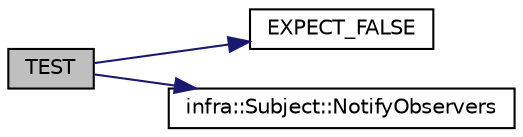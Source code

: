 digraph "TEST"
{
 // INTERACTIVE_SVG=YES
  edge [fontname="Helvetica",fontsize="10",labelfontname="Helvetica",labelfontsize="10"];
  node [fontname="Helvetica",fontsize="10",shape=record];
  rankdir="LR";
  Node20 [label="TEST",height=0.2,width=0.4,color="black", fillcolor="grey75", style="filled", fontcolor="black"];
  Node20 -> Node21 [color="midnightblue",fontsize="10",style="solid",fontname="Helvetica"];
  Node21 [label="EXPECT_FALSE",height=0.2,width=0.4,color="black", fillcolor="white", style="filled",URL="$d6/def/_test_json_8cpp.html#ac7ef10ed7113236e5f3dfce13707224e"];
  Node20 -> Node22 [color="midnightblue",fontsize="10",style="solid",fontname="Helvetica"];
  Node22 [label="infra::Subject::NotifyObservers",height=0.2,width=0.4,color="black", fillcolor="white", style="filled",URL="$d1/db2/classinfra_1_1_subject.html#a0992f3cdf215e556c9a1166d2234ecba"];
}
